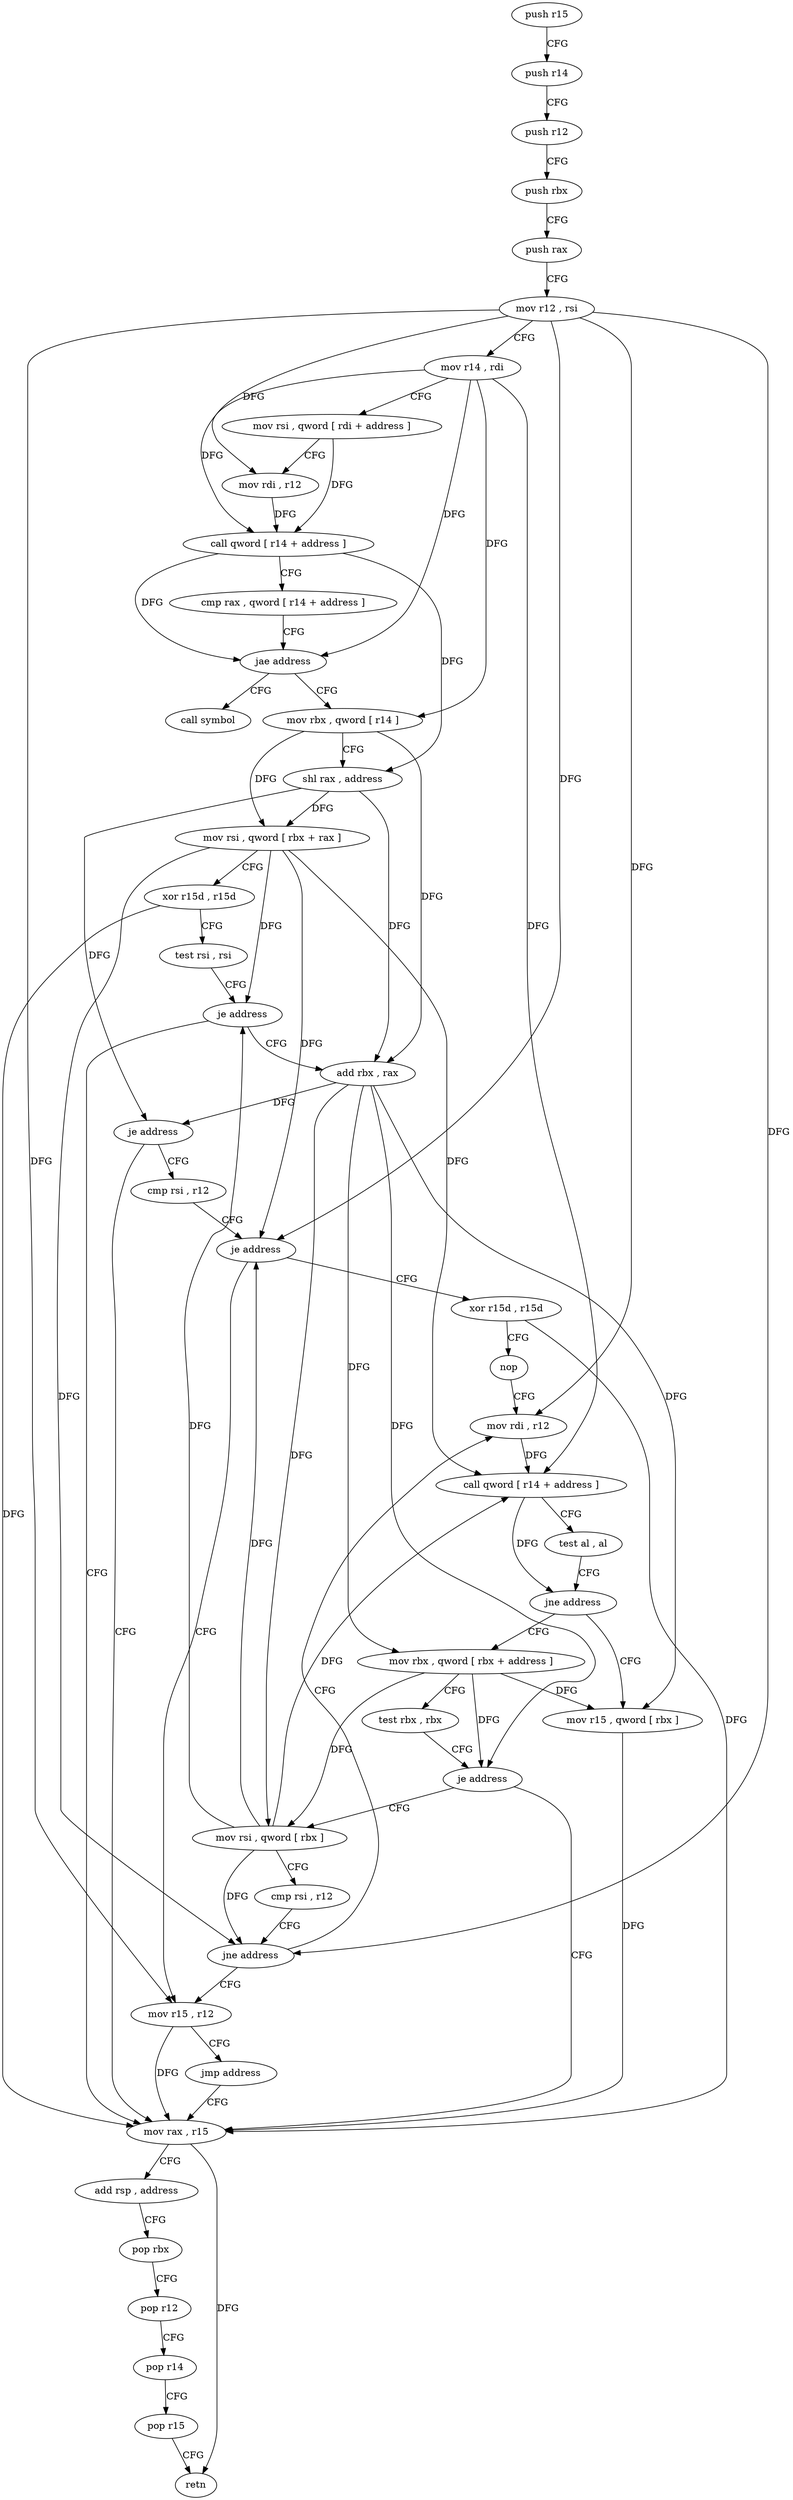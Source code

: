 digraph "func" {
"4276112" [label = "push r15" ]
"4276114" [label = "push r14" ]
"4276116" [label = "push r12" ]
"4276118" [label = "push rbx" ]
"4276119" [label = "push rax" ]
"4276120" [label = "mov r12 , rsi" ]
"4276123" [label = "mov r14 , rdi" ]
"4276126" [label = "mov rsi , qword [ rdi + address ]" ]
"4276130" [label = "mov rdi , r12" ]
"4276133" [label = "call qword [ r14 + address ]" ]
"4276137" [label = "cmp rax , qword [ r14 + address ]" ]
"4276141" [label = "jae address" ]
"4276227" [label = "call symbol" ]
"4276143" [label = "mov rbx , qword [ r14 ]" ]
"4276146" [label = "shl rax , address" ]
"4276150" [label = "mov rsi , qword [ rbx + rax ]" ]
"4276154" [label = "xor r15d , r15d" ]
"4276157" [label = "test rsi , rsi" ]
"4276160" [label = "je address" ]
"4276212" [label = "mov rax , r15" ]
"4276162" [label = "add rbx , rax" ]
"4276215" [label = "add rsp , address" ]
"4276219" [label = "pop rbx" ]
"4276220" [label = "pop r12" ]
"4276222" [label = "pop r14" ]
"4276224" [label = "pop r15" ]
"4276226" [label = "retn" ]
"4276165" [label = "je address" ]
"4276167" [label = "cmp rsi , r12" ]
"4276170" [label = "je address" ]
"4276204" [label = "mov r15 , r12" ]
"4276172" [label = "xor r15d , r15d" ]
"4276207" [label = "jmp address" ]
"4276175" [label = "nop" ]
"4276176" [label = "mov rdi , r12" ]
"4276209" [label = "mov r15 , qword [ rbx ]" ]
"4276187" [label = "mov rbx , qword [ rbx + address ]" ]
"4276191" [label = "test rbx , rbx" ]
"4276194" [label = "je address" ]
"4276196" [label = "mov rsi , qword [ rbx ]" ]
"4276199" [label = "cmp rsi , r12" ]
"4276202" [label = "jne address" ]
"4276179" [label = "call qword [ r14 + address ]" ]
"4276183" [label = "test al , al" ]
"4276185" [label = "jne address" ]
"4276112" -> "4276114" [ label = "CFG" ]
"4276114" -> "4276116" [ label = "CFG" ]
"4276116" -> "4276118" [ label = "CFG" ]
"4276118" -> "4276119" [ label = "CFG" ]
"4276119" -> "4276120" [ label = "CFG" ]
"4276120" -> "4276123" [ label = "CFG" ]
"4276120" -> "4276130" [ label = "DFG" ]
"4276120" -> "4276170" [ label = "DFG" ]
"4276120" -> "4276204" [ label = "DFG" ]
"4276120" -> "4276176" [ label = "DFG" ]
"4276120" -> "4276202" [ label = "DFG" ]
"4276123" -> "4276126" [ label = "CFG" ]
"4276123" -> "4276133" [ label = "DFG" ]
"4276123" -> "4276141" [ label = "DFG" ]
"4276123" -> "4276143" [ label = "DFG" ]
"4276123" -> "4276179" [ label = "DFG" ]
"4276126" -> "4276130" [ label = "CFG" ]
"4276126" -> "4276133" [ label = "DFG" ]
"4276130" -> "4276133" [ label = "DFG" ]
"4276133" -> "4276137" [ label = "CFG" ]
"4276133" -> "4276141" [ label = "DFG" ]
"4276133" -> "4276146" [ label = "DFG" ]
"4276137" -> "4276141" [ label = "CFG" ]
"4276141" -> "4276227" [ label = "CFG" ]
"4276141" -> "4276143" [ label = "CFG" ]
"4276143" -> "4276146" [ label = "CFG" ]
"4276143" -> "4276150" [ label = "DFG" ]
"4276143" -> "4276162" [ label = "DFG" ]
"4276146" -> "4276150" [ label = "DFG" ]
"4276146" -> "4276162" [ label = "DFG" ]
"4276146" -> "4276165" [ label = "DFG" ]
"4276150" -> "4276154" [ label = "CFG" ]
"4276150" -> "4276160" [ label = "DFG" ]
"4276150" -> "4276170" [ label = "DFG" ]
"4276150" -> "4276179" [ label = "DFG" ]
"4276150" -> "4276202" [ label = "DFG" ]
"4276154" -> "4276157" [ label = "CFG" ]
"4276154" -> "4276212" [ label = "DFG" ]
"4276157" -> "4276160" [ label = "CFG" ]
"4276160" -> "4276212" [ label = "CFG" ]
"4276160" -> "4276162" [ label = "CFG" ]
"4276212" -> "4276215" [ label = "CFG" ]
"4276212" -> "4276226" [ label = "DFG" ]
"4276162" -> "4276165" [ label = "DFG" ]
"4276162" -> "4276209" [ label = "DFG" ]
"4276162" -> "4276187" [ label = "DFG" ]
"4276162" -> "4276194" [ label = "DFG" ]
"4276162" -> "4276196" [ label = "DFG" ]
"4276215" -> "4276219" [ label = "CFG" ]
"4276219" -> "4276220" [ label = "CFG" ]
"4276220" -> "4276222" [ label = "CFG" ]
"4276222" -> "4276224" [ label = "CFG" ]
"4276224" -> "4276226" [ label = "CFG" ]
"4276165" -> "4276212" [ label = "CFG" ]
"4276165" -> "4276167" [ label = "CFG" ]
"4276167" -> "4276170" [ label = "CFG" ]
"4276170" -> "4276204" [ label = "CFG" ]
"4276170" -> "4276172" [ label = "CFG" ]
"4276204" -> "4276207" [ label = "CFG" ]
"4276204" -> "4276212" [ label = "DFG" ]
"4276172" -> "4276175" [ label = "CFG" ]
"4276172" -> "4276212" [ label = "DFG" ]
"4276207" -> "4276212" [ label = "CFG" ]
"4276175" -> "4276176" [ label = "CFG" ]
"4276176" -> "4276179" [ label = "DFG" ]
"4276209" -> "4276212" [ label = "DFG" ]
"4276187" -> "4276191" [ label = "CFG" ]
"4276187" -> "4276209" [ label = "DFG" ]
"4276187" -> "4276194" [ label = "DFG" ]
"4276187" -> "4276196" [ label = "DFG" ]
"4276191" -> "4276194" [ label = "CFG" ]
"4276194" -> "4276212" [ label = "CFG" ]
"4276194" -> "4276196" [ label = "CFG" ]
"4276196" -> "4276199" [ label = "CFG" ]
"4276196" -> "4276160" [ label = "DFG" ]
"4276196" -> "4276179" [ label = "DFG" ]
"4276196" -> "4276170" [ label = "DFG" ]
"4276196" -> "4276202" [ label = "DFG" ]
"4276199" -> "4276202" [ label = "CFG" ]
"4276202" -> "4276176" [ label = "CFG" ]
"4276202" -> "4276204" [ label = "CFG" ]
"4276179" -> "4276183" [ label = "CFG" ]
"4276179" -> "4276185" [ label = "DFG" ]
"4276183" -> "4276185" [ label = "CFG" ]
"4276185" -> "4276209" [ label = "CFG" ]
"4276185" -> "4276187" [ label = "CFG" ]
}
